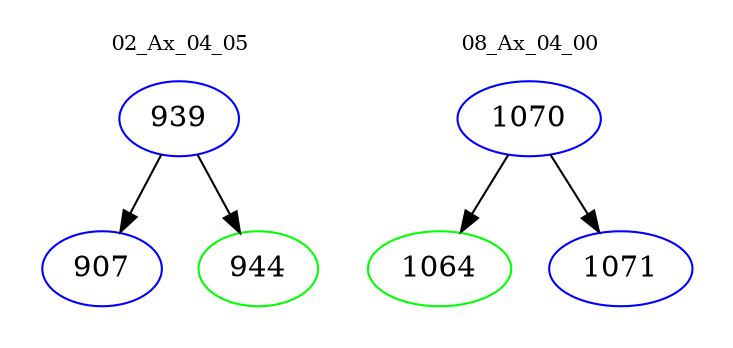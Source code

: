 digraph{
subgraph cluster_0 {
color = white
label = "02_Ax_04_05";
fontsize=10;
T0_939 [label="939", color="blue"]
T0_939 -> T0_907 [color="black"]
T0_907 [label="907", color="blue"]
T0_939 -> T0_944 [color="black"]
T0_944 [label="944", color="green"]
}
subgraph cluster_1 {
color = white
label = "08_Ax_04_00";
fontsize=10;
T1_1070 [label="1070", color="blue"]
T1_1070 -> T1_1064 [color="black"]
T1_1064 [label="1064", color="green"]
T1_1070 -> T1_1071 [color="black"]
T1_1071 [label="1071", color="blue"]
}
}

